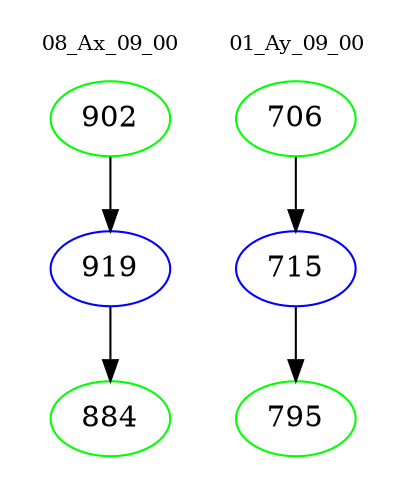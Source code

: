 digraph{
subgraph cluster_0 {
color = white
label = "08_Ax_09_00";
fontsize=10;
T0_902 [label="902", color="green"]
T0_902 -> T0_919 [color="black"]
T0_919 [label="919", color="blue"]
T0_919 -> T0_884 [color="black"]
T0_884 [label="884", color="green"]
}
subgraph cluster_1 {
color = white
label = "01_Ay_09_00";
fontsize=10;
T1_706 [label="706", color="green"]
T1_706 -> T1_715 [color="black"]
T1_715 [label="715", color="blue"]
T1_715 -> T1_795 [color="black"]
T1_795 [label="795", color="green"]
}
}
